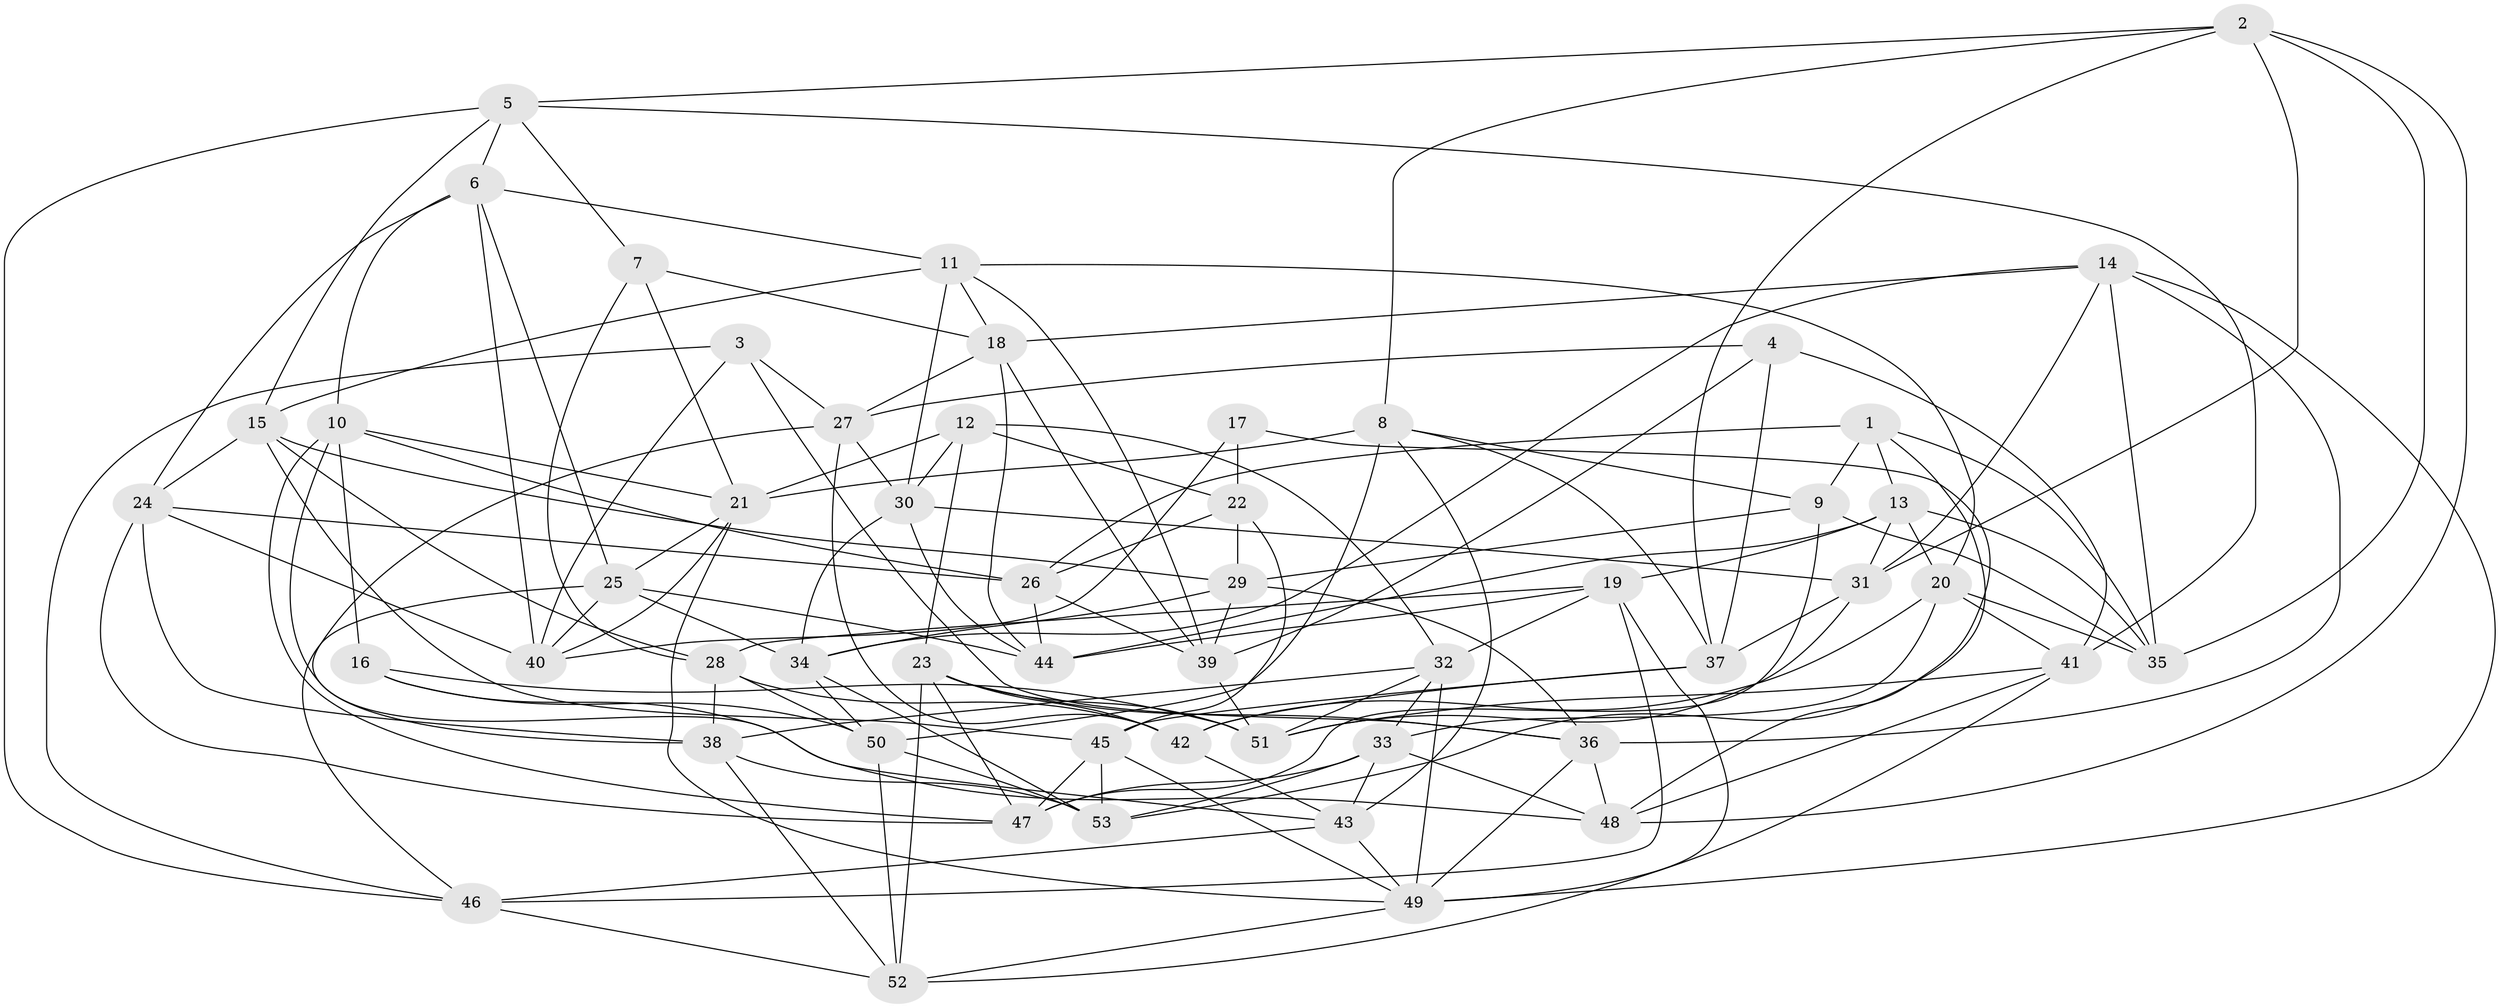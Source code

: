 // original degree distribution, {4: 1.0}
// Generated by graph-tools (version 1.1) at 2025/50/03/09/25 03:50:52]
// undirected, 53 vertices, 153 edges
graph export_dot {
graph [start="1"]
  node [color=gray90,style=filled];
  1;
  2;
  3;
  4;
  5;
  6;
  7;
  8;
  9;
  10;
  11;
  12;
  13;
  14;
  15;
  16;
  17;
  18;
  19;
  20;
  21;
  22;
  23;
  24;
  25;
  26;
  27;
  28;
  29;
  30;
  31;
  32;
  33;
  34;
  35;
  36;
  37;
  38;
  39;
  40;
  41;
  42;
  43;
  44;
  45;
  46;
  47;
  48;
  49;
  50;
  51;
  52;
  53;
  1 -- 9 [weight=2.0];
  1 -- 13 [weight=1.0];
  1 -- 26 [weight=1.0];
  1 -- 35 [weight=1.0];
  1 -- 53 [weight=1.0];
  2 -- 5 [weight=1.0];
  2 -- 8 [weight=1.0];
  2 -- 31 [weight=1.0];
  2 -- 35 [weight=1.0];
  2 -- 37 [weight=1.0];
  2 -- 48 [weight=1.0];
  3 -- 27 [weight=1.0];
  3 -- 36 [weight=1.0];
  3 -- 40 [weight=1.0];
  3 -- 46 [weight=1.0];
  4 -- 27 [weight=1.0];
  4 -- 37 [weight=1.0];
  4 -- 39 [weight=1.0];
  4 -- 41 [weight=1.0];
  5 -- 6 [weight=1.0];
  5 -- 7 [weight=1.0];
  5 -- 15 [weight=1.0];
  5 -- 41 [weight=1.0];
  5 -- 46 [weight=1.0];
  6 -- 10 [weight=1.0];
  6 -- 11 [weight=1.0];
  6 -- 24 [weight=1.0];
  6 -- 25 [weight=1.0];
  6 -- 40 [weight=1.0];
  7 -- 18 [weight=1.0];
  7 -- 21 [weight=1.0];
  7 -- 28 [weight=1.0];
  8 -- 9 [weight=1.0];
  8 -- 21 [weight=1.0];
  8 -- 37 [weight=1.0];
  8 -- 43 [weight=1.0];
  8 -- 50 [weight=1.0];
  9 -- 29 [weight=1.0];
  9 -- 35 [weight=1.0];
  9 -- 47 [weight=1.0];
  10 -- 16 [weight=1.0];
  10 -- 21 [weight=1.0];
  10 -- 26 [weight=1.0];
  10 -- 47 [weight=1.0];
  10 -- 48 [weight=1.0];
  11 -- 15 [weight=1.0];
  11 -- 18 [weight=1.0];
  11 -- 20 [weight=1.0];
  11 -- 30 [weight=1.0];
  11 -- 39 [weight=1.0];
  12 -- 21 [weight=2.0];
  12 -- 22 [weight=1.0];
  12 -- 23 [weight=1.0];
  12 -- 30 [weight=1.0];
  12 -- 32 [weight=1.0];
  13 -- 19 [weight=1.0];
  13 -- 20 [weight=1.0];
  13 -- 31 [weight=1.0];
  13 -- 35 [weight=1.0];
  13 -- 44 [weight=1.0];
  14 -- 18 [weight=1.0];
  14 -- 31 [weight=1.0];
  14 -- 34 [weight=1.0];
  14 -- 35 [weight=1.0];
  14 -- 36 [weight=1.0];
  14 -- 49 [weight=1.0];
  15 -- 24 [weight=1.0];
  15 -- 28 [weight=1.0];
  15 -- 29 [weight=1.0];
  15 -- 45 [weight=1.0];
  16 -- 43 [weight=1.0];
  16 -- 50 [weight=1.0];
  16 -- 51 [weight=1.0];
  17 -- 22 [weight=2.0];
  17 -- 40 [weight=1.0];
  17 -- 48 [weight=1.0];
  18 -- 27 [weight=1.0];
  18 -- 39 [weight=1.0];
  18 -- 44 [weight=1.0];
  19 -- 28 [weight=1.0];
  19 -- 32 [weight=1.0];
  19 -- 44 [weight=1.0];
  19 -- 46 [weight=1.0];
  19 -- 49 [weight=1.0];
  20 -- 33 [weight=1.0];
  20 -- 35 [weight=1.0];
  20 -- 41 [weight=1.0];
  20 -- 42 [weight=1.0];
  21 -- 25 [weight=1.0];
  21 -- 40 [weight=1.0];
  21 -- 49 [weight=1.0];
  22 -- 26 [weight=1.0];
  22 -- 29 [weight=1.0];
  22 -- 45 [weight=1.0];
  23 -- 36 [weight=1.0];
  23 -- 42 [weight=1.0];
  23 -- 47 [weight=1.0];
  23 -- 51 [weight=1.0];
  23 -- 52 [weight=1.0];
  24 -- 26 [weight=1.0];
  24 -- 38 [weight=1.0];
  24 -- 40 [weight=1.0];
  24 -- 47 [weight=1.0];
  25 -- 34 [weight=1.0];
  25 -- 40 [weight=1.0];
  25 -- 44 [weight=1.0];
  25 -- 46 [weight=1.0];
  26 -- 39 [weight=1.0];
  26 -- 44 [weight=1.0];
  27 -- 30 [weight=1.0];
  27 -- 38 [weight=1.0];
  27 -- 42 [weight=1.0];
  28 -- 38 [weight=1.0];
  28 -- 42 [weight=1.0];
  28 -- 50 [weight=1.0];
  29 -- 34 [weight=1.0];
  29 -- 36 [weight=1.0];
  29 -- 39 [weight=1.0];
  30 -- 31 [weight=1.0];
  30 -- 34 [weight=1.0];
  30 -- 44 [weight=1.0];
  31 -- 37 [weight=1.0];
  31 -- 51 [weight=1.0];
  32 -- 33 [weight=1.0];
  32 -- 38 [weight=1.0];
  32 -- 49 [weight=1.0];
  32 -- 51 [weight=1.0];
  33 -- 43 [weight=1.0];
  33 -- 47 [weight=1.0];
  33 -- 48 [weight=1.0];
  33 -- 53 [weight=1.0];
  34 -- 50 [weight=1.0];
  34 -- 53 [weight=1.0];
  36 -- 48 [weight=1.0];
  36 -- 49 [weight=1.0];
  37 -- 42 [weight=1.0];
  37 -- 45 [weight=1.0];
  38 -- 52 [weight=1.0];
  38 -- 53 [weight=1.0];
  39 -- 51 [weight=1.0];
  41 -- 48 [weight=1.0];
  41 -- 51 [weight=1.0];
  41 -- 52 [weight=1.0];
  42 -- 43 [weight=1.0];
  43 -- 46 [weight=1.0];
  43 -- 49 [weight=1.0];
  45 -- 47 [weight=1.0];
  45 -- 49 [weight=1.0];
  45 -- 53 [weight=1.0];
  46 -- 52 [weight=1.0];
  49 -- 52 [weight=1.0];
  50 -- 52 [weight=1.0];
  50 -- 53 [weight=1.0];
}

